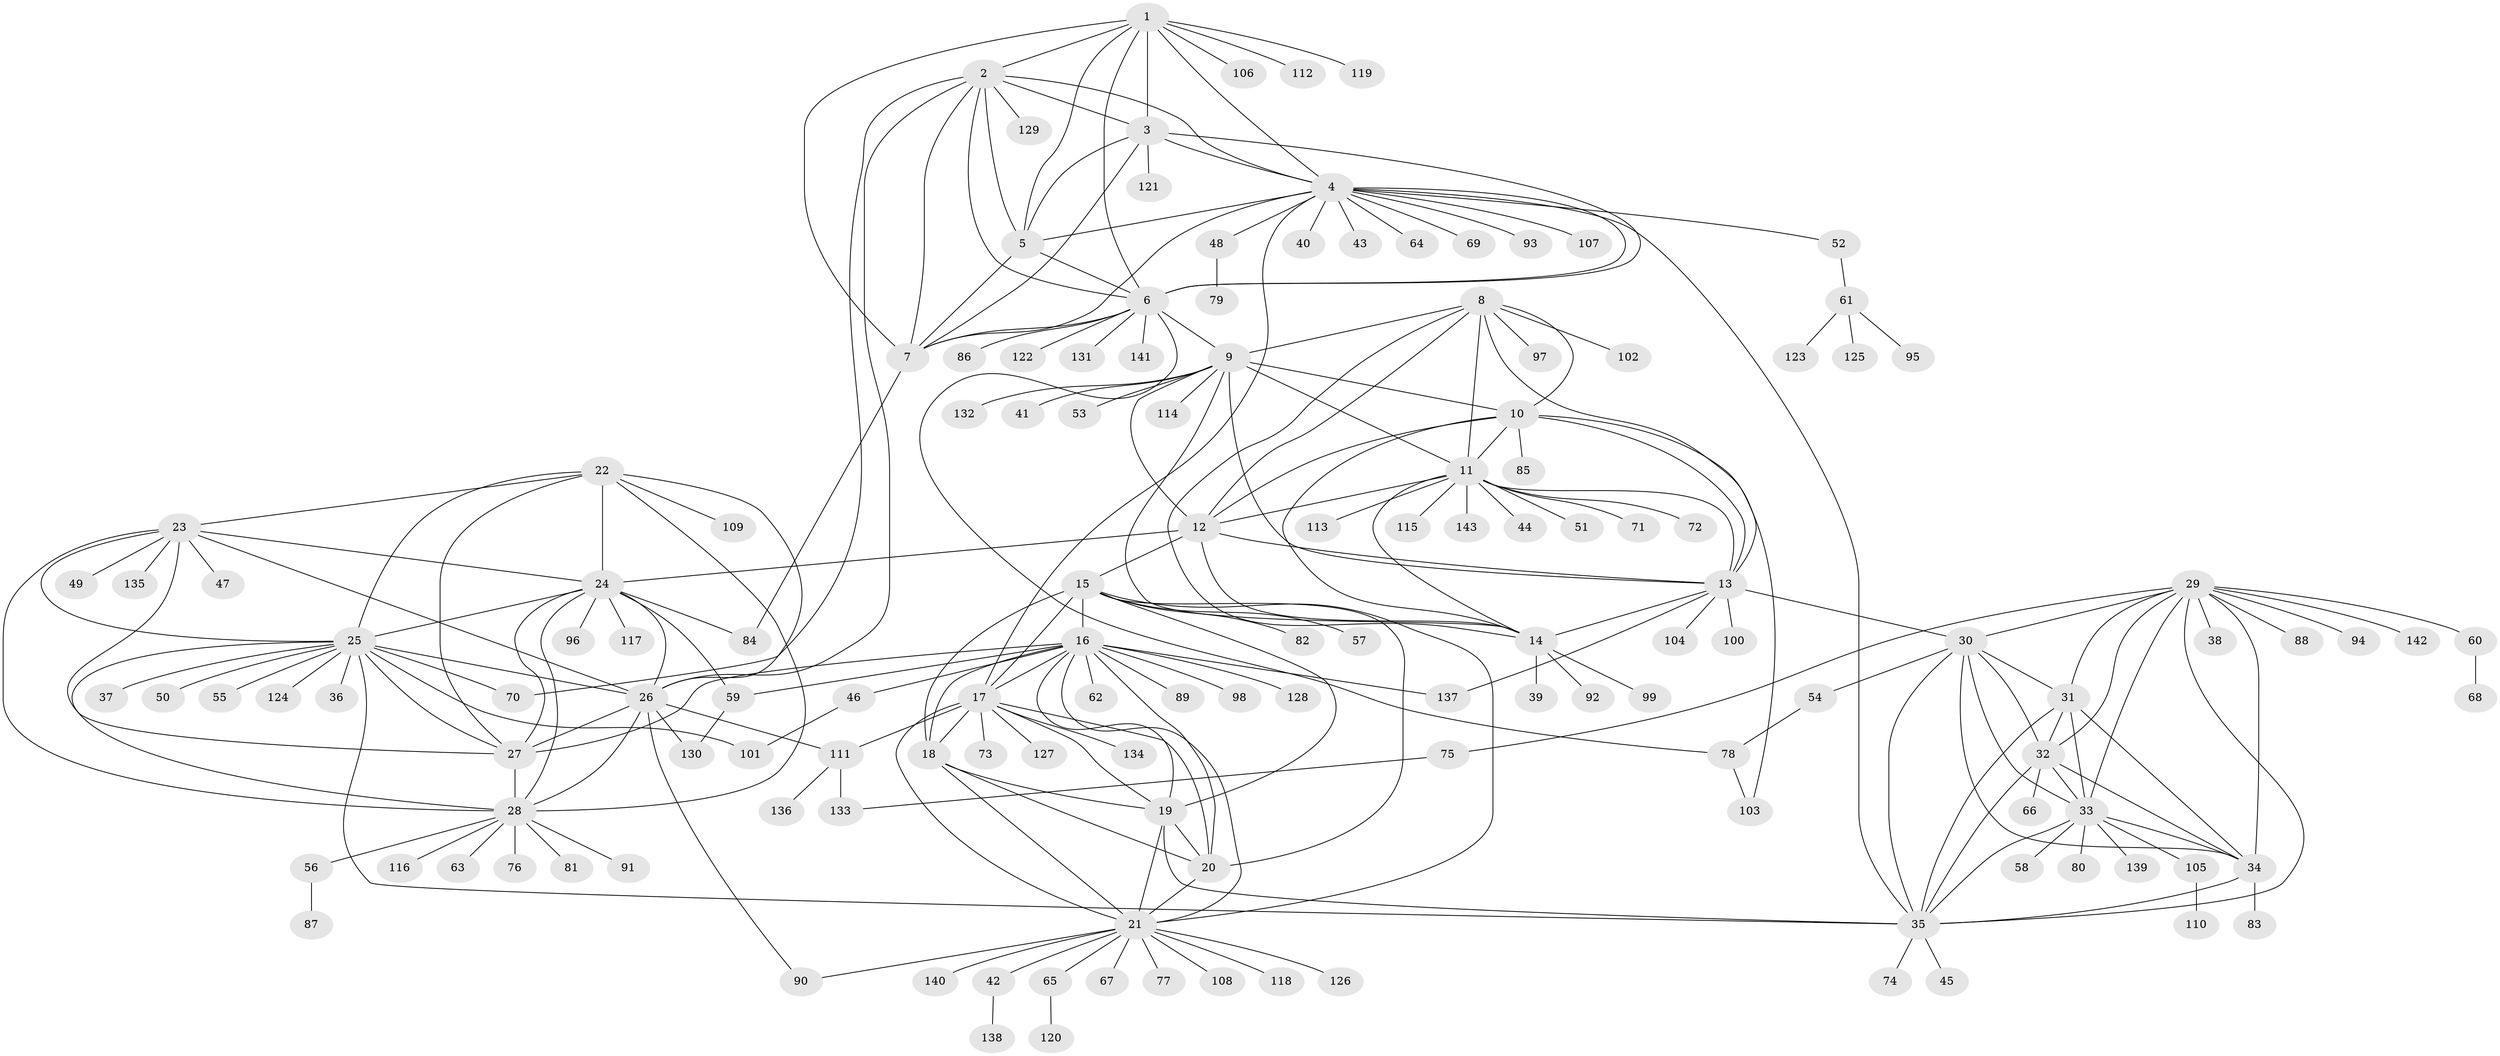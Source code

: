 // Generated by graph-tools (version 1.1) at 2025/50/03/09/25 03:50:42]
// undirected, 143 vertices, 234 edges
graph export_dot {
graph [start="1"]
  node [color=gray90,style=filled];
  1;
  2;
  3;
  4;
  5;
  6;
  7;
  8;
  9;
  10;
  11;
  12;
  13;
  14;
  15;
  16;
  17;
  18;
  19;
  20;
  21;
  22;
  23;
  24;
  25;
  26;
  27;
  28;
  29;
  30;
  31;
  32;
  33;
  34;
  35;
  36;
  37;
  38;
  39;
  40;
  41;
  42;
  43;
  44;
  45;
  46;
  47;
  48;
  49;
  50;
  51;
  52;
  53;
  54;
  55;
  56;
  57;
  58;
  59;
  60;
  61;
  62;
  63;
  64;
  65;
  66;
  67;
  68;
  69;
  70;
  71;
  72;
  73;
  74;
  75;
  76;
  77;
  78;
  79;
  80;
  81;
  82;
  83;
  84;
  85;
  86;
  87;
  88;
  89;
  90;
  91;
  92;
  93;
  94;
  95;
  96;
  97;
  98;
  99;
  100;
  101;
  102;
  103;
  104;
  105;
  106;
  107;
  108;
  109;
  110;
  111;
  112;
  113;
  114;
  115;
  116;
  117;
  118;
  119;
  120;
  121;
  122;
  123;
  124;
  125;
  126;
  127;
  128;
  129;
  130;
  131;
  132;
  133;
  134;
  135;
  136;
  137;
  138;
  139;
  140;
  141;
  142;
  143;
  1 -- 2;
  1 -- 3;
  1 -- 4;
  1 -- 5;
  1 -- 6;
  1 -- 7;
  1 -- 106;
  1 -- 112;
  1 -- 119;
  2 -- 3;
  2 -- 4;
  2 -- 5;
  2 -- 6;
  2 -- 7;
  2 -- 26;
  2 -- 70;
  2 -- 129;
  3 -- 4;
  3 -- 5;
  3 -- 6;
  3 -- 7;
  3 -- 121;
  4 -- 5;
  4 -- 6;
  4 -- 7;
  4 -- 17;
  4 -- 35;
  4 -- 40;
  4 -- 43;
  4 -- 48;
  4 -- 52;
  4 -- 64;
  4 -- 69;
  4 -- 93;
  4 -- 107;
  5 -- 6;
  5 -- 7;
  6 -- 7;
  6 -- 9;
  6 -- 78;
  6 -- 86;
  6 -- 122;
  6 -- 131;
  6 -- 141;
  7 -- 84;
  8 -- 9;
  8 -- 10;
  8 -- 11;
  8 -- 12;
  8 -- 13;
  8 -- 14;
  8 -- 97;
  8 -- 102;
  9 -- 10;
  9 -- 11;
  9 -- 12;
  9 -- 13;
  9 -- 14;
  9 -- 41;
  9 -- 53;
  9 -- 114;
  9 -- 132;
  10 -- 11;
  10 -- 12;
  10 -- 13;
  10 -- 14;
  10 -- 85;
  10 -- 103;
  11 -- 12;
  11 -- 13;
  11 -- 14;
  11 -- 44;
  11 -- 51;
  11 -- 71;
  11 -- 72;
  11 -- 113;
  11 -- 115;
  11 -- 143;
  12 -- 13;
  12 -- 14;
  12 -- 15;
  12 -- 24;
  13 -- 14;
  13 -- 30;
  13 -- 100;
  13 -- 104;
  13 -- 137;
  14 -- 39;
  14 -- 92;
  14 -- 99;
  15 -- 16;
  15 -- 17;
  15 -- 18;
  15 -- 19;
  15 -- 20;
  15 -- 21;
  15 -- 57;
  15 -- 82;
  16 -- 17;
  16 -- 18;
  16 -- 19;
  16 -- 20;
  16 -- 21;
  16 -- 27;
  16 -- 46;
  16 -- 59;
  16 -- 62;
  16 -- 89;
  16 -- 98;
  16 -- 128;
  16 -- 137;
  17 -- 18;
  17 -- 19;
  17 -- 20;
  17 -- 21;
  17 -- 73;
  17 -- 111;
  17 -- 127;
  17 -- 134;
  18 -- 19;
  18 -- 20;
  18 -- 21;
  19 -- 20;
  19 -- 21;
  19 -- 35;
  20 -- 21;
  21 -- 42;
  21 -- 65;
  21 -- 67;
  21 -- 77;
  21 -- 90;
  21 -- 108;
  21 -- 118;
  21 -- 126;
  21 -- 140;
  22 -- 23;
  22 -- 24;
  22 -- 25;
  22 -- 26;
  22 -- 27;
  22 -- 28;
  22 -- 109;
  23 -- 24;
  23 -- 25;
  23 -- 26;
  23 -- 27;
  23 -- 28;
  23 -- 47;
  23 -- 49;
  23 -- 135;
  24 -- 25;
  24 -- 26;
  24 -- 27;
  24 -- 28;
  24 -- 59;
  24 -- 84;
  24 -- 96;
  24 -- 117;
  25 -- 26;
  25 -- 27;
  25 -- 28;
  25 -- 35;
  25 -- 36;
  25 -- 37;
  25 -- 50;
  25 -- 55;
  25 -- 70;
  25 -- 101;
  25 -- 124;
  26 -- 27;
  26 -- 28;
  26 -- 90;
  26 -- 111;
  26 -- 130;
  27 -- 28;
  28 -- 56;
  28 -- 63;
  28 -- 76;
  28 -- 81;
  28 -- 91;
  28 -- 116;
  29 -- 30;
  29 -- 31;
  29 -- 32;
  29 -- 33;
  29 -- 34;
  29 -- 35;
  29 -- 38;
  29 -- 60;
  29 -- 75;
  29 -- 88;
  29 -- 94;
  29 -- 142;
  30 -- 31;
  30 -- 32;
  30 -- 33;
  30 -- 34;
  30 -- 35;
  30 -- 54;
  31 -- 32;
  31 -- 33;
  31 -- 34;
  31 -- 35;
  32 -- 33;
  32 -- 34;
  32 -- 35;
  32 -- 66;
  33 -- 34;
  33 -- 35;
  33 -- 58;
  33 -- 80;
  33 -- 105;
  33 -- 139;
  34 -- 35;
  34 -- 83;
  35 -- 45;
  35 -- 74;
  42 -- 138;
  46 -- 101;
  48 -- 79;
  52 -- 61;
  54 -- 78;
  56 -- 87;
  59 -- 130;
  60 -- 68;
  61 -- 95;
  61 -- 123;
  61 -- 125;
  65 -- 120;
  75 -- 133;
  78 -- 103;
  105 -- 110;
  111 -- 133;
  111 -- 136;
}
